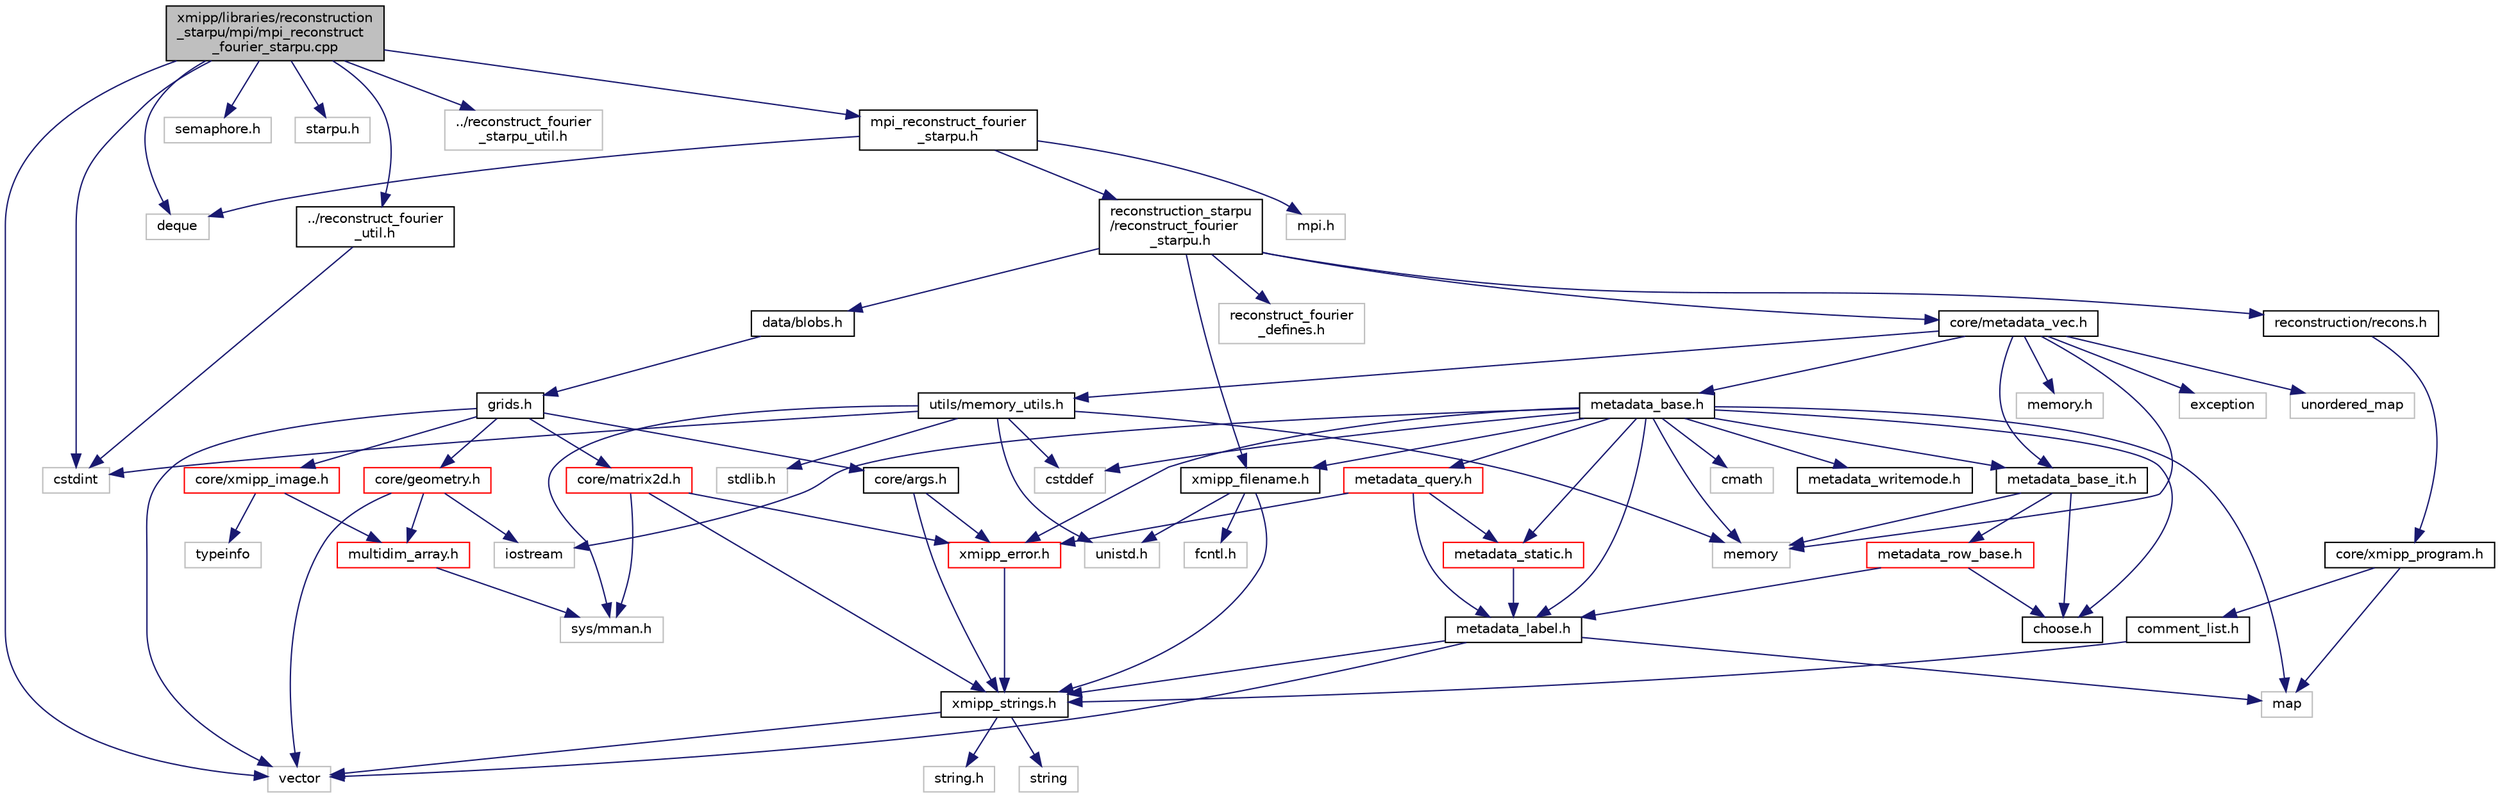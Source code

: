 digraph "xmipp/libraries/reconstruction_starpu/mpi/mpi_reconstruct_fourier_starpu.cpp"
{
  edge [fontname="Helvetica",fontsize="10",labelfontname="Helvetica",labelfontsize="10"];
  node [fontname="Helvetica",fontsize="10",shape=record];
  Node0 [label="xmipp/libraries/reconstruction\l_starpu/mpi/mpi_reconstruct\l_fourier_starpu.cpp",height=0.2,width=0.4,color="black", fillcolor="grey75", style="filled", fontcolor="black"];
  Node0 -> Node1 [color="midnightblue",fontsize="10",style="solid",fontname="Helvetica"];
  Node1 [label="cstdint",height=0.2,width=0.4,color="grey75", fillcolor="white", style="filled"];
  Node0 -> Node2 [color="midnightblue",fontsize="10",style="solid",fontname="Helvetica"];
  Node2 [label="vector",height=0.2,width=0.4,color="grey75", fillcolor="white", style="filled"];
  Node0 -> Node3 [color="midnightblue",fontsize="10",style="solid",fontname="Helvetica"];
  Node3 [label="deque",height=0.2,width=0.4,color="grey75", fillcolor="white", style="filled"];
  Node0 -> Node4 [color="midnightblue",fontsize="10",style="solid",fontname="Helvetica"];
  Node4 [label="semaphore.h",height=0.2,width=0.4,color="grey75", fillcolor="white", style="filled"];
  Node0 -> Node5 [color="midnightblue",fontsize="10",style="solid",fontname="Helvetica"];
  Node5 [label="starpu.h",height=0.2,width=0.4,color="grey75", fillcolor="white", style="filled"];
  Node0 -> Node6 [color="midnightblue",fontsize="10",style="solid",fontname="Helvetica"];
  Node6 [label="../reconstruct_fourier\l_util.h",height=0.2,width=0.4,color="black", fillcolor="white", style="filled",URL="$reconstruct__fourier__util_8h.html"];
  Node6 -> Node1 [color="midnightblue",fontsize="10",style="solid",fontname="Helvetica"];
  Node0 -> Node7 [color="midnightblue",fontsize="10",style="solid",fontname="Helvetica"];
  Node7 [label="../reconstruct_fourier\l_starpu_util.h",height=0.2,width=0.4,color="grey75", fillcolor="white", style="filled"];
  Node0 -> Node8 [color="midnightblue",fontsize="10",style="solid",fontname="Helvetica"];
  Node8 [label="mpi_reconstruct_fourier\l_starpu.h",height=0.2,width=0.4,color="black", fillcolor="white", style="filled",URL="$mpi__reconstruct__fourier__starpu_8h.html"];
  Node8 -> Node9 [color="midnightblue",fontsize="10",style="solid",fontname="Helvetica"];
  Node9 [label="reconstruction_starpu\l/reconstruct_fourier\l_starpu.h",height=0.2,width=0.4,color="black", fillcolor="white", style="filled",URL="$reconstruct__fourier__starpu_8h.html"];
  Node9 -> Node10 [color="midnightblue",fontsize="10",style="solid",fontname="Helvetica"];
  Node10 [label="data/blobs.h",height=0.2,width=0.4,color="black", fillcolor="white", style="filled",URL="$blobs_8h.html"];
  Node10 -> Node11 [color="midnightblue",fontsize="10",style="solid",fontname="Helvetica"];
  Node11 [label="grids.h",height=0.2,width=0.4,color="black", fillcolor="white", style="filled",URL="$grids_8h.html"];
  Node11 -> Node2 [color="midnightblue",fontsize="10",style="solid",fontname="Helvetica"];
  Node11 -> Node12 [color="midnightblue",fontsize="10",style="solid",fontname="Helvetica"];
  Node12 [label="core/xmipp_image.h",height=0.2,width=0.4,color="red", fillcolor="white", style="filled",URL="$xmipp__image_8h.html"];
  Node12 -> Node13 [color="midnightblue",fontsize="10",style="solid",fontname="Helvetica"];
  Node13 [label="typeinfo",height=0.2,width=0.4,color="grey75", fillcolor="white", style="filled"];
  Node12 -> Node14 [color="midnightblue",fontsize="10",style="solid",fontname="Helvetica"];
  Node14 [label="multidim_array.h",height=0.2,width=0.4,color="red", fillcolor="white", style="filled",URL="$multidim__array_8h.html"];
  Node14 -> Node18 [color="midnightblue",fontsize="10",style="solid",fontname="Helvetica"];
  Node18 [label="sys/mman.h",height=0.2,width=0.4,color="grey75", fillcolor="white", style="filled"];
  Node11 -> Node66 [color="midnightblue",fontsize="10",style="solid",fontname="Helvetica"];
  Node66 [label="core/geometry.h",height=0.2,width=0.4,color="red", fillcolor="white", style="filled",URL="$geometry_8h.html"];
  Node66 -> Node14 [color="midnightblue",fontsize="10",style="solid",fontname="Helvetica"];
  Node66 -> Node2 [color="midnightblue",fontsize="10",style="solid",fontname="Helvetica"];
  Node66 -> Node21 [color="midnightblue",fontsize="10",style="solid",fontname="Helvetica"];
  Node21 [label="iostream",height=0.2,width=0.4,color="grey75", fillcolor="white", style="filled"];
  Node11 -> Node68 [color="midnightblue",fontsize="10",style="solid",fontname="Helvetica"];
  Node68 [label="core/args.h",height=0.2,width=0.4,color="black", fillcolor="white", style="filled",URL="$args_8h.html"];
  Node68 -> Node25 [color="midnightblue",fontsize="10",style="solid",fontname="Helvetica"];
  Node25 [label="xmipp_strings.h",height=0.2,width=0.4,color="black", fillcolor="white", style="filled",URL="$xmipp__strings_8h.html"];
  Node25 -> Node2 [color="midnightblue",fontsize="10",style="solid",fontname="Helvetica"];
  Node25 -> Node22 [color="midnightblue",fontsize="10",style="solid",fontname="Helvetica"];
  Node22 [label="string",height=0.2,width=0.4,color="grey75", fillcolor="white", style="filled"];
  Node25 -> Node26 [color="midnightblue",fontsize="10",style="solid",fontname="Helvetica"];
  Node26 [label="string.h",height=0.2,width=0.4,color="grey75", fillcolor="white", style="filled"];
  Node68 -> Node23 [color="midnightblue",fontsize="10",style="solid",fontname="Helvetica"];
  Node23 [label="xmipp_error.h",height=0.2,width=0.4,color="red", fillcolor="white", style="filled",URL="$xmipp__error_8h.html"];
  Node23 -> Node25 [color="midnightblue",fontsize="10",style="solid",fontname="Helvetica"];
  Node11 -> Node69 [color="midnightblue",fontsize="10",style="solid",fontname="Helvetica"];
  Node69 [label="core/matrix2d.h",height=0.2,width=0.4,color="red", fillcolor="white", style="filled",URL="$matrix2d_8h.html"];
  Node69 -> Node23 [color="midnightblue",fontsize="10",style="solid",fontname="Helvetica"];
  Node69 -> Node25 [color="midnightblue",fontsize="10",style="solid",fontname="Helvetica"];
  Node69 -> Node18 [color="midnightblue",fontsize="10",style="solid",fontname="Helvetica"];
  Node9 -> Node46 [color="midnightblue",fontsize="10",style="solid",fontname="Helvetica"];
  Node46 [label="xmipp_filename.h",height=0.2,width=0.4,color="black", fillcolor="white", style="filled",URL="$xmipp__filename_8h.html"];
  Node46 -> Node47 [color="midnightblue",fontsize="10",style="solid",fontname="Helvetica"];
  Node47 [label="unistd.h",height=0.2,width=0.4,color="grey75", fillcolor="white", style="filled"];
  Node46 -> Node25 [color="midnightblue",fontsize="10",style="solid",fontname="Helvetica"];
  Node46 -> Node48 [color="midnightblue",fontsize="10",style="solid",fontname="Helvetica"];
  Node48 [label="fcntl.h",height=0.2,width=0.4,color="grey75", fillcolor="white", style="filled"];
  Node9 -> Node70 [color="midnightblue",fontsize="10",style="solid",fontname="Helvetica"];
  Node70 [label="reconstruction/recons.h",height=0.2,width=0.4,color="black", fillcolor="white", style="filled",URL="$recons_8h.html"];
  Node70 -> Node71 [color="midnightblue",fontsize="10",style="solid",fontname="Helvetica"];
  Node71 [label="core/xmipp_program.h",height=0.2,width=0.4,color="black", fillcolor="white", style="filled",URL="$xmipp__program_8h.html"];
  Node71 -> Node43 [color="midnightblue",fontsize="10",style="solid",fontname="Helvetica"];
  Node43 [label="map",height=0.2,width=0.4,color="grey75", fillcolor="white", style="filled"];
  Node71 -> Node72 [color="midnightblue",fontsize="10",style="solid",fontname="Helvetica"];
  Node72 [label="comment_list.h",height=0.2,width=0.4,color="black", fillcolor="white", style="filled",URL="$comment__list_8h.html"];
  Node72 -> Node25 [color="midnightblue",fontsize="10",style="solid",fontname="Helvetica"];
  Node9 -> Node73 [color="midnightblue",fontsize="10",style="solid",fontname="Helvetica"];
  Node73 [label="reconstruct_fourier\l_defines.h",height=0.2,width=0.4,color="grey75", fillcolor="white", style="filled"];
  Node9 -> Node74 [color="midnightblue",fontsize="10",style="solid",fontname="Helvetica"];
  Node74 [label="core/metadata_vec.h",height=0.2,width=0.4,color="black", fillcolor="white", style="filled",URL="$metadata__vec_8h.html"];
  Node74 -> Node36 [color="midnightblue",fontsize="10",style="solid",fontname="Helvetica"];
  Node36 [label="memory",height=0.2,width=0.4,color="grey75", fillcolor="white", style="filled"];
  Node74 -> Node75 [color="midnightblue",fontsize="10",style="solid",fontname="Helvetica"];
  Node75 [label="exception",height=0.2,width=0.4,color="grey75", fillcolor="white", style="filled"];
  Node74 -> Node76 [color="midnightblue",fontsize="10",style="solid",fontname="Helvetica"];
  Node76 [label="unordered_map",height=0.2,width=0.4,color="grey75", fillcolor="white", style="filled"];
  Node74 -> Node77 [color="midnightblue",fontsize="10",style="solid",fontname="Helvetica"];
  Node77 [label="memory.h",height=0.2,width=0.4,color="grey75", fillcolor="white", style="filled"];
  Node74 -> Node78 [color="midnightblue",fontsize="10",style="solid",fontname="Helvetica"];
  Node78 [label="metadata_base.h",height=0.2,width=0.4,color="black", fillcolor="white", style="filled",URL="$metadata__base_8h.html"];
  Node78 -> Node79 [color="midnightblue",fontsize="10",style="solid",fontname="Helvetica"];
  Node79 [label="cstddef",height=0.2,width=0.4,color="grey75", fillcolor="white", style="filled"];
  Node78 -> Node43 [color="midnightblue",fontsize="10",style="solid",fontname="Helvetica"];
  Node78 -> Node17 [color="midnightblue",fontsize="10",style="solid",fontname="Helvetica"];
  Node17 [label="cmath",height=0.2,width=0.4,color="grey75", fillcolor="white", style="filled"];
  Node78 -> Node36 [color="midnightblue",fontsize="10",style="solid",fontname="Helvetica"];
  Node78 -> Node21 [color="midnightblue",fontsize="10",style="solid",fontname="Helvetica"];
  Node78 -> Node23 [color="midnightblue",fontsize="10",style="solid",fontname="Helvetica"];
  Node78 -> Node46 [color="midnightblue",fontsize="10",style="solid",fontname="Helvetica"];
  Node78 -> Node42 [color="midnightblue",fontsize="10",style="solid",fontname="Helvetica"];
  Node42 [label="metadata_label.h",height=0.2,width=0.4,color="black", fillcolor="white", style="filled",URL="$metadata__label_8h.html"];
  Node42 -> Node43 [color="midnightblue",fontsize="10",style="solid",fontname="Helvetica"];
  Node42 -> Node25 [color="midnightblue",fontsize="10",style="solid",fontname="Helvetica"];
  Node42 -> Node2 [color="midnightblue",fontsize="10",style="solid",fontname="Helvetica"];
  Node78 -> Node80 [color="midnightblue",fontsize="10",style="solid",fontname="Helvetica"];
  Node80 [label="metadata_writemode.h",height=0.2,width=0.4,color="black", fillcolor="white", style="filled",URL="$metadata__writemode_8h.html"];
  Node78 -> Node81 [color="midnightblue",fontsize="10",style="solid",fontname="Helvetica"];
  Node81 [label="metadata_base_it.h",height=0.2,width=0.4,color="black", fillcolor="white", style="filled",URL="$metadata__base__it_8h.html"];
  Node81 -> Node36 [color="midnightblue",fontsize="10",style="solid",fontname="Helvetica"];
  Node81 -> Node41 [color="midnightblue",fontsize="10",style="solid",fontname="Helvetica"];
  Node41 [label="metadata_row_base.h",height=0.2,width=0.4,color="red", fillcolor="white", style="filled",URL="$metadata__row__base_8h.html"];
  Node41 -> Node42 [color="midnightblue",fontsize="10",style="solid",fontname="Helvetica"];
  Node41 -> Node45 [color="midnightblue",fontsize="10",style="solid",fontname="Helvetica"];
  Node45 [label="choose.h",height=0.2,width=0.4,color="black", fillcolor="white", style="filled",URL="$choose_8h.html"];
  Node81 -> Node45 [color="midnightblue",fontsize="10",style="solid",fontname="Helvetica"];
  Node78 -> Node82 [color="midnightblue",fontsize="10",style="solid",fontname="Helvetica"];
  Node82 [label="metadata_static.h",height=0.2,width=0.4,color="red", fillcolor="white", style="filled",URL="$metadata__static_8h.html"];
  Node82 -> Node42 [color="midnightblue",fontsize="10",style="solid",fontname="Helvetica"];
  Node78 -> Node84 [color="midnightblue",fontsize="10",style="solid",fontname="Helvetica"];
  Node84 [label="metadata_query.h",height=0.2,width=0.4,color="red", fillcolor="white", style="filled",URL="$metadata__query_8h.html"];
  Node84 -> Node42 [color="midnightblue",fontsize="10",style="solid",fontname="Helvetica"];
  Node84 -> Node23 [color="midnightblue",fontsize="10",style="solid",fontname="Helvetica"];
  Node84 -> Node82 [color="midnightblue",fontsize="10",style="solid",fontname="Helvetica"];
  Node78 -> Node45 [color="midnightblue",fontsize="10",style="solid",fontname="Helvetica"];
  Node74 -> Node81 [color="midnightblue",fontsize="10",style="solid",fontname="Helvetica"];
  Node74 -> Node86 [color="midnightblue",fontsize="10",style="solid",fontname="Helvetica"];
  Node86 [label="utils/memory_utils.h",height=0.2,width=0.4,color="black", fillcolor="white", style="filled",URL="$memory__utils_8h.html"];
  Node86 -> Node79 [color="midnightblue",fontsize="10",style="solid",fontname="Helvetica"];
  Node86 -> Node33 [color="midnightblue",fontsize="10",style="solid",fontname="Helvetica"];
  Node33 [label="stdlib.h",height=0.2,width=0.4,color="grey75", fillcolor="white", style="filled"];
  Node86 -> Node1 [color="midnightblue",fontsize="10",style="solid",fontname="Helvetica"];
  Node86 -> Node36 [color="midnightblue",fontsize="10",style="solid",fontname="Helvetica"];
  Node86 -> Node18 [color="midnightblue",fontsize="10",style="solid",fontname="Helvetica"];
  Node86 -> Node47 [color="midnightblue",fontsize="10",style="solid",fontname="Helvetica"];
  Node8 -> Node87 [color="midnightblue",fontsize="10",style="solid",fontname="Helvetica"];
  Node87 [label="mpi.h",height=0.2,width=0.4,color="grey75", fillcolor="white", style="filled"];
  Node8 -> Node3 [color="midnightblue",fontsize="10",style="solid",fontname="Helvetica"];
}
